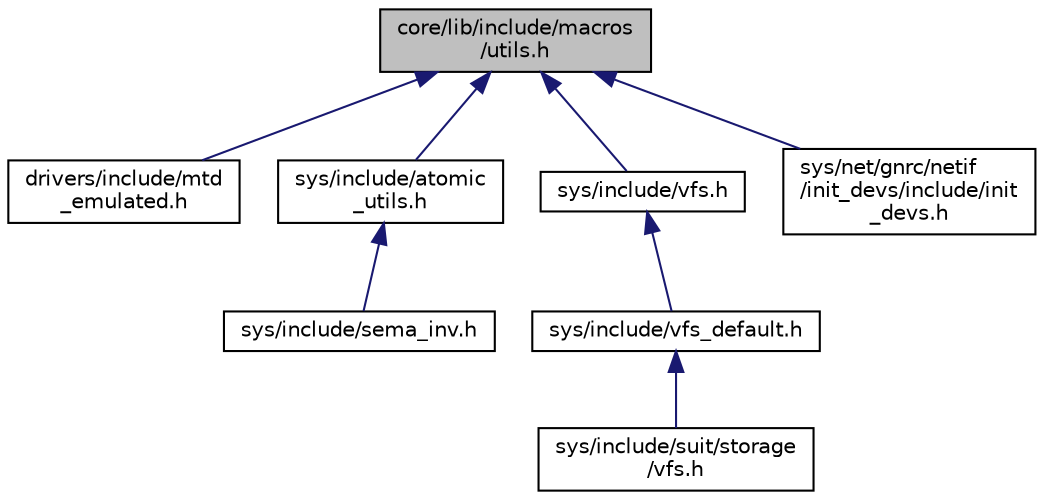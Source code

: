 digraph "core/lib/include/macros/utils.h"
{
 // LATEX_PDF_SIZE
  edge [fontname="Helvetica",fontsize="10",labelfontname="Helvetica",labelfontsize="10"];
  node [fontname="Helvetica",fontsize="10",shape=record];
  Node1 [label="core/lib/include/macros\l/utils.h",height=0.2,width=0.4,color="black", fillcolor="grey75", style="filled", fontcolor="black",tooltip="Various helper macros."];
  Node1 -> Node2 [dir="back",color="midnightblue",fontsize="10",style="solid",fontname="Helvetica"];
  Node2 [label="drivers/include/mtd\l_emulated.h",height=0.2,width=0.4,color="black", fillcolor="white", style="filled",URL="$mtd__emulated_8h_source.html",tooltip=" "];
  Node1 -> Node3 [dir="back",color="midnightblue",fontsize="10",style="solid",fontname="Helvetica"];
  Node3 [label="sys/include/atomic\l_utils.h",height=0.2,width=0.4,color="black", fillcolor="white", style="filled",URL="$atomic__utils_8h.html",tooltip="API of the utility functions for atomic accesses."];
  Node3 -> Node4 [dir="back",color="midnightblue",fontsize="10",style="solid",fontname="Helvetica"];
  Node4 [label="sys/include/sema_inv.h",height=0.2,width=0.4,color="black", fillcolor="white", style="filled",URL="$sema__inv_8h.html",tooltip="Inverse Semaphore definitions."];
  Node1 -> Node5 [dir="back",color="midnightblue",fontsize="10",style="solid",fontname="Helvetica"];
  Node5 [label="sys/include/vfs.h",height=0.2,width=0.4,color="black", fillcolor="white", style="filled",URL="$vfs_8h.html",tooltip="VFS layer API declarations."];
  Node5 -> Node6 [dir="back",color="midnightblue",fontsize="10",style="solid",fontname="Helvetica"];
  Node6 [label="sys/include/vfs_default.h",height=0.2,width=0.4,color="black", fillcolor="white", style="filled",URL="$vfs__default_8h.html",tooltip="VFS default mount points."];
  Node6 -> Node7 [dir="back",color="midnightblue",fontsize="10",style="solid",fontname="Helvetica"];
  Node7 [label="sys/include/suit/storage\l/vfs.h",height=0.2,width=0.4,color="black", fillcolor="white", style="filled",URL="$suit_2storage_2vfs_8h_source.html",tooltip=" "];
  Node1 -> Node8 [dir="back",color="midnightblue",fontsize="10",style="solid",fontname="Helvetica"];
  Node8 [label="sys/net/gnrc/netif\l/init_devs/include/init\l_devs.h",height=0.2,width=0.4,color="black", fillcolor="white", style="filled",URL="$init__devs_8h.html",tooltip="common netif device initialization definitions"];
}
